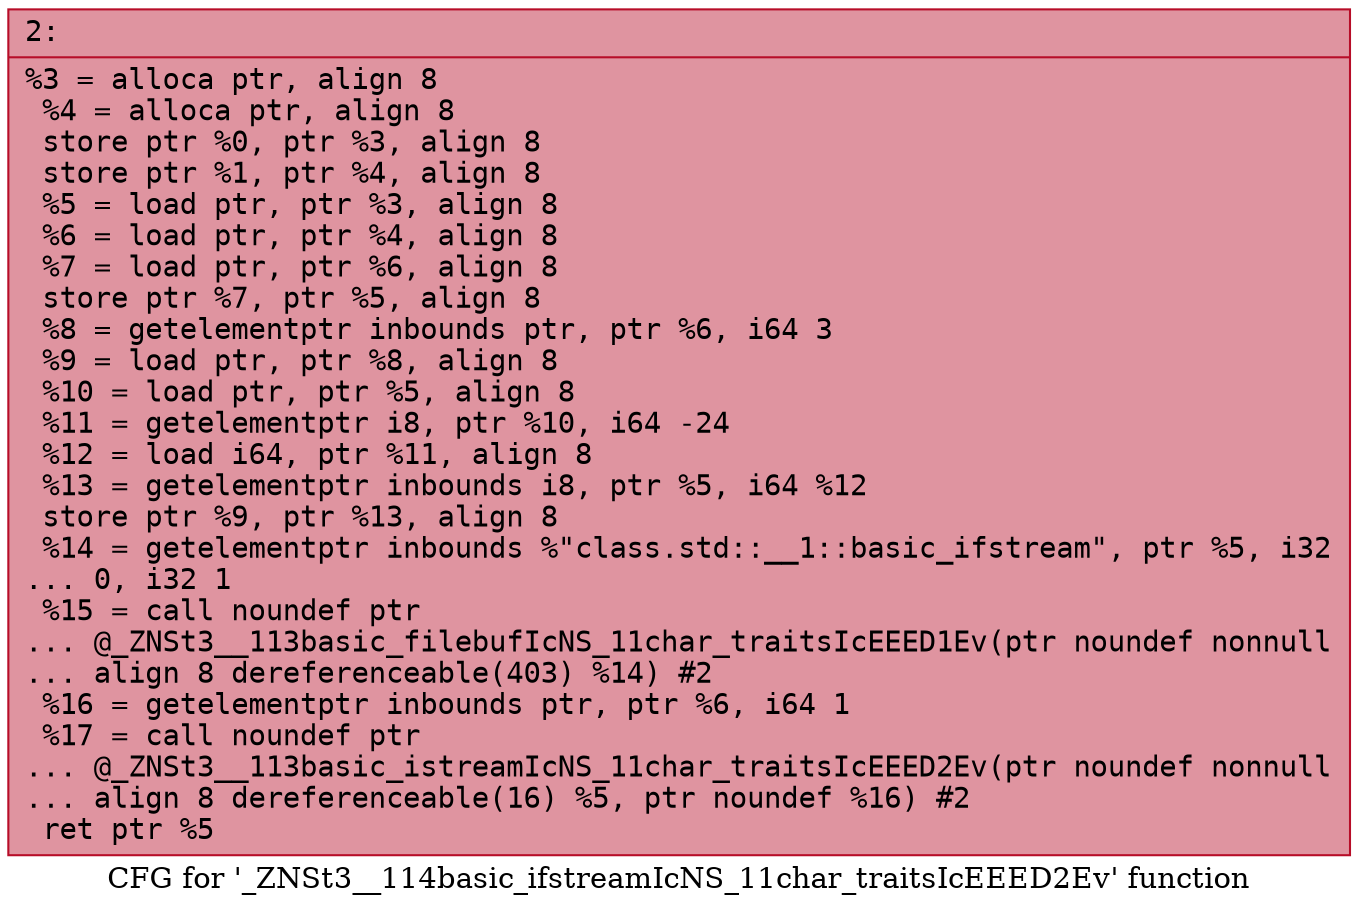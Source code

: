 digraph "CFG for '_ZNSt3__114basic_ifstreamIcNS_11char_traitsIcEEED2Ev' function" {
	label="CFG for '_ZNSt3__114basic_ifstreamIcNS_11char_traitsIcEEED2Ev' function";

	Node0x6000005c4f50 [shape=record,color="#b70d28ff", style=filled, fillcolor="#b70d2870" fontname="Courier",label="{2:\l|  %3 = alloca ptr, align 8\l  %4 = alloca ptr, align 8\l  store ptr %0, ptr %3, align 8\l  store ptr %1, ptr %4, align 8\l  %5 = load ptr, ptr %3, align 8\l  %6 = load ptr, ptr %4, align 8\l  %7 = load ptr, ptr %6, align 8\l  store ptr %7, ptr %5, align 8\l  %8 = getelementptr inbounds ptr, ptr %6, i64 3\l  %9 = load ptr, ptr %8, align 8\l  %10 = load ptr, ptr %5, align 8\l  %11 = getelementptr i8, ptr %10, i64 -24\l  %12 = load i64, ptr %11, align 8\l  %13 = getelementptr inbounds i8, ptr %5, i64 %12\l  store ptr %9, ptr %13, align 8\l  %14 = getelementptr inbounds %\"class.std::__1::basic_ifstream\", ptr %5, i32\l... 0, i32 1\l  %15 = call noundef ptr\l... @_ZNSt3__113basic_filebufIcNS_11char_traitsIcEEED1Ev(ptr noundef nonnull\l... align 8 dereferenceable(403) %14) #2\l  %16 = getelementptr inbounds ptr, ptr %6, i64 1\l  %17 = call noundef ptr\l... @_ZNSt3__113basic_istreamIcNS_11char_traitsIcEEED2Ev(ptr noundef nonnull\l... align 8 dereferenceable(16) %5, ptr noundef %16) #2\l  ret ptr %5\l}"];
}
